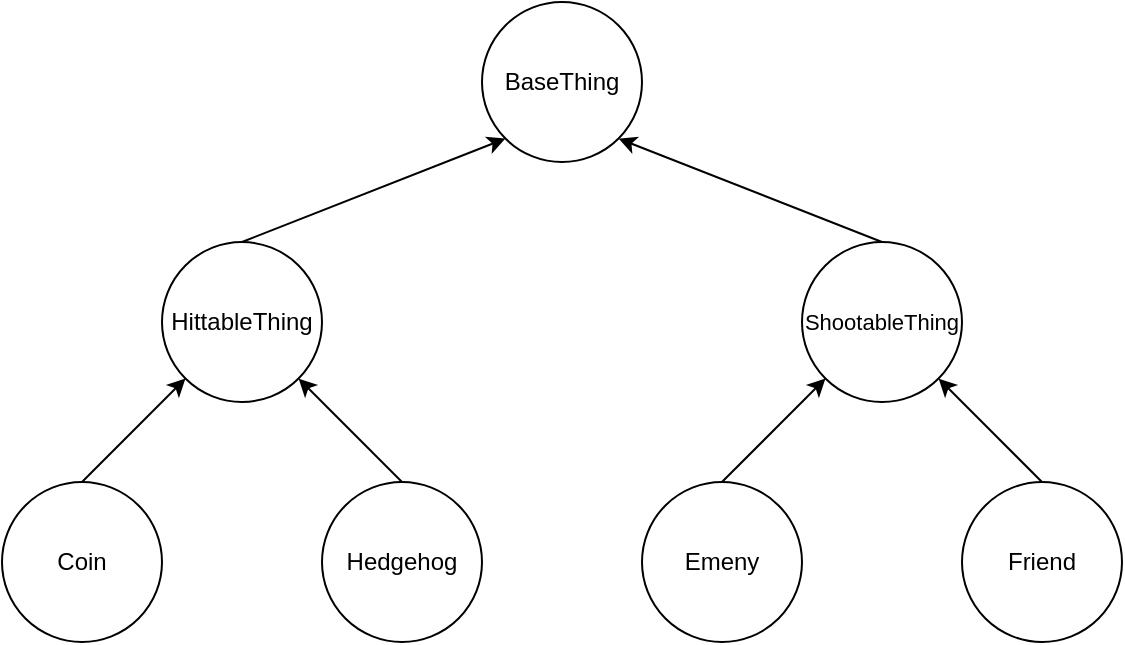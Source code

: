 <mxfile version="14.1.8" type="device" pages="6"><diagram id="YBqD3qvnHYlqpMy2ObF7" name="class_hierarchy"><mxGraphModel dx="841" dy="803" grid="1" gridSize="10" guides="1" tooltips="1" connect="1" arrows="1" fold="1" page="1" pageScale="1" pageWidth="827" pageHeight="1169" math="0" shadow="0"><root><mxCell id="YDWvxpcgDHS8BUlFURqQ-0"/><mxCell id="YDWvxpcgDHS8BUlFURqQ-1" parent="YDWvxpcgDHS8BUlFURqQ-0"/><mxCell id="YDWvxpcgDHS8BUlFURqQ-2" value="BaseThing" style="ellipse;whiteSpace=wrap;html=1;" vertex="1" parent="YDWvxpcgDHS8BUlFURqQ-1"><mxGeometry x="320" y="240" width="80" height="80" as="geometry"/></mxCell><mxCell id="YDWvxpcgDHS8BUlFURqQ-4" value="HittableThing" style="ellipse;whiteSpace=wrap;html=1;" vertex="1" parent="YDWvxpcgDHS8BUlFURqQ-1"><mxGeometry x="160" y="360" width="80" height="80" as="geometry"/></mxCell><mxCell id="YDWvxpcgDHS8BUlFURqQ-5" value="Coin" style="ellipse;whiteSpace=wrap;html=1;" vertex="1" parent="YDWvxpcgDHS8BUlFURqQ-1"><mxGeometry x="80" y="480" width="80" height="80" as="geometry"/></mxCell><mxCell id="YDWvxpcgDHS8BUlFURqQ-6" value="Hedgehog" style="ellipse;whiteSpace=wrap;html=1;" vertex="1" parent="YDWvxpcgDHS8BUlFURqQ-1"><mxGeometry x="240" y="480" width="80" height="80" as="geometry"/></mxCell><mxCell id="YDWvxpcgDHS8BUlFURqQ-10" value="" style="endArrow=classic;html=1;fontSize=11;entryX=0;entryY=1;entryDx=0;entryDy=0;exitX=0.5;exitY=0;exitDx=0;exitDy=0;" edge="1" parent="YDWvxpcgDHS8BUlFURqQ-1" source="YDWvxpcgDHS8BUlFURqQ-5" target="YDWvxpcgDHS8BUlFURqQ-4"><mxGeometry width="50" height="50" relative="1" as="geometry"><mxPoint x="80" y="450" as="sourcePoint"/><mxPoint x="130" y="400" as="targetPoint"/></mxGeometry></mxCell><mxCell id="YDWvxpcgDHS8BUlFURqQ-11" value="" style="endArrow=classic;html=1;fontSize=11;entryX=1;entryY=1;entryDx=0;entryDy=0;exitX=0.5;exitY=0;exitDx=0;exitDy=0;" edge="1" parent="YDWvxpcgDHS8BUlFURqQ-1" source="YDWvxpcgDHS8BUlFURqQ-6" target="YDWvxpcgDHS8BUlFURqQ-4"><mxGeometry width="50" height="50" relative="1" as="geometry"><mxPoint x="320" y="510" as="sourcePoint"/><mxPoint x="370" y="460" as="targetPoint"/></mxGeometry></mxCell><mxCell id="YDWvxpcgDHS8BUlFURqQ-12" value="" style="endArrow=classic;html=1;fontSize=11;entryX=0;entryY=1;entryDx=0;entryDy=0;exitX=0.5;exitY=0;exitDx=0;exitDy=0;" edge="1" parent="YDWvxpcgDHS8BUlFURqQ-1" source="YDWvxpcgDHS8BUlFURqQ-4" target="YDWvxpcgDHS8BUlFURqQ-2"><mxGeometry width="50" height="50" relative="1" as="geometry"><mxPoint x="430" y="420" as="sourcePoint"/><mxPoint x="480" y="370" as="targetPoint"/></mxGeometry></mxCell><mxCell id="YDWvxpcgDHS8BUlFURqQ-13" value="&lt;font style=&quot;font-size: 11px&quot;&gt;ShootableThing&lt;/font&gt;" style="ellipse;whiteSpace=wrap;html=1;" vertex="1" parent="YDWvxpcgDHS8BUlFURqQ-1"><mxGeometry x="480" y="360" width="80" height="80" as="geometry"/></mxCell><mxCell id="YDWvxpcgDHS8BUlFURqQ-14" value="Emeny" style="ellipse;whiteSpace=wrap;html=1;" vertex="1" parent="YDWvxpcgDHS8BUlFURqQ-1"><mxGeometry x="400" y="480" width="80" height="80" as="geometry"/></mxCell><mxCell id="YDWvxpcgDHS8BUlFURqQ-15" value="Friend" style="ellipse;whiteSpace=wrap;html=1;" vertex="1" parent="YDWvxpcgDHS8BUlFURqQ-1"><mxGeometry x="560" y="480" width="80" height="80" as="geometry"/></mxCell><mxCell id="YDWvxpcgDHS8BUlFURqQ-16" value="" style="endArrow=classic;html=1;fontSize=11;entryX=0;entryY=1;entryDx=0;entryDy=0;exitX=0.5;exitY=0;exitDx=0;exitDy=0;" edge="1" parent="YDWvxpcgDHS8BUlFURqQ-1" source="YDWvxpcgDHS8BUlFURqQ-14" target="YDWvxpcgDHS8BUlFURqQ-13"><mxGeometry width="50" height="50" relative="1" as="geometry"><mxPoint x="400" y="450" as="sourcePoint"/><mxPoint x="450" y="400" as="targetPoint"/></mxGeometry></mxCell><mxCell id="YDWvxpcgDHS8BUlFURqQ-17" value="" style="endArrow=classic;html=1;fontSize=11;entryX=1;entryY=1;entryDx=0;entryDy=0;exitX=0.5;exitY=0;exitDx=0;exitDy=0;" edge="1" parent="YDWvxpcgDHS8BUlFURqQ-1" source="YDWvxpcgDHS8BUlFURqQ-15" target="YDWvxpcgDHS8BUlFURqQ-13"><mxGeometry width="50" height="50" relative="1" as="geometry"><mxPoint x="640" y="510" as="sourcePoint"/><mxPoint x="690" y="460" as="targetPoint"/></mxGeometry></mxCell><mxCell id="YDWvxpcgDHS8BUlFURqQ-18" value="" style="endArrow=classic;html=1;fontSize=11;entryX=1;entryY=1;entryDx=0;entryDy=0;exitX=0.5;exitY=0;exitDx=0;exitDy=0;" edge="1" parent="YDWvxpcgDHS8BUlFURqQ-1" source="YDWvxpcgDHS8BUlFURqQ-13" target="YDWvxpcgDHS8BUlFURqQ-2"><mxGeometry width="50" height="50" relative="1" as="geometry"><mxPoint x="750" y="420" as="sourcePoint"/><mxPoint x="651.716" y="308.284" as="targetPoint"/></mxGeometry></mxCell></root></mxGraphModel></diagram><diagram id="WV_k6ijxmjN-cff3rMeA" name="classes"><mxGraphModel dx="1220" dy="2334" grid="1" gridSize="10" guides="1" tooltips="1" connect="1" arrows="1" fold="1" page="1" pageScale="1" pageWidth="827" pageHeight="1169" math="0" shadow="0"><root><mxCell id="0"/><mxCell id="1" parent="0"/><mxCell id="D6PMZhv9_J8mTeWddX3d-1" value="BaseThing" style="swimlane;fontStyle=1;align=center;verticalAlign=top;childLayout=stackLayout;horizontal=1;startSize=26;horizontalStack=0;resizeParent=1;resizeParentMax=0;resizeLast=0;collapsible=1;marginBottom=0;" parent="1" vertex="1"><mxGeometry x="280" y="180" width="350" height="138" as="geometry"/></mxCell><mxCell id="D6PMZhv9_J8mTeWddX3d-2" value="# Health: int" style="text;strokeColor=none;fillColor=none;align=left;verticalAlign=top;spacingLeft=4;spacingRight=4;overflow=hidden;rotatable=0;points=[[0,0.5],[1,0.5]];portConstraint=eastwest;" parent="D6PMZhv9_J8mTeWddX3d-1" vertex="1"><mxGeometry y="26" width="350" height="26" as="geometry"/></mxCell><mxCell id="D6PMZhv9_J8mTeWddX3d-44" value="# OnDeathPoints: int" style="text;strokeColor=none;fillColor=none;align=left;verticalAlign=top;spacingLeft=4;spacingRight=4;overflow=hidden;rotatable=0;points=[[0,0.5],[1,0.5]];portConstraint=eastwest;" parent="D6PMZhv9_J8mTeWddX3d-1" vertex="1"><mxGeometry y="52" width="350" height="26" as="geometry"/></mxCell><mxCell id="D6PMZhv9_J8mTeWddX3d-3" value="" style="line;strokeWidth=1;fillColor=none;align=left;verticalAlign=middle;spacingTop=-1;spacingLeft=3;spacingRight=3;rotatable=0;labelPosition=right;points=[];portConstraint=eastwest;" parent="D6PMZhv9_J8mTeWddX3d-1" vertex="1"><mxGeometry y="78" width="350" height="8" as="geometry"/></mxCell><mxCell id="D6PMZhv9_J8mTeWddX3d-4" value="+EffectOnDeath(FPC &amp;KilledBy)" style="text;strokeColor=none;fillColor=none;align=left;verticalAlign=top;spacingLeft=4;spacingRight=4;overflow=hidden;rotatable=0;points=[[0,0.5],[1,0.5]];portConstraint=eastwest;" parent="D6PMZhv9_J8mTeWddX3d-1" vertex="1"><mxGeometry y="86" width="350" height="26" as="geometry"/></mxCell><mxCell id="D6PMZhv9_J8mTeWddX3d-45" value="+TakeDamage(FPC &amp;DamagedBy, const int DamageSize)" style="text;strokeColor=none;fillColor=none;align=left;verticalAlign=top;spacingLeft=4;spacingRight=4;overflow=hidden;rotatable=0;points=[[0,0.5],[1,0.5]];portConstraint=eastwest;" parent="D6PMZhv9_J8mTeWddX3d-1" vertex="1"><mxGeometry y="112" width="350" height="26" as="geometry"/></mxCell><mxCell id="D6PMZhv9_J8mTeWddX3d-9" value="ShootableThing" style="swimlane;fontStyle=1;align=center;verticalAlign=top;childLayout=stackLayout;horizontal=1;startSize=26;horizontalStack=0;resizeParent=1;resizeParentMax=0;resizeLast=0;collapsible=1;marginBottom=0;" parent="1" vertex="1"><mxGeometry x="289" y="-50" width="335" height="112" as="geometry"/></mxCell><mxCell id="D6PMZhv9_J8mTeWddX3d-10" value="# OnHitPoints: int" style="text;strokeColor=none;fillColor=none;align=left;verticalAlign=top;spacingLeft=4;spacingRight=4;overflow=hidden;rotatable=0;points=[[0,0.5],[1,0.5]];portConstraint=eastwest;" parent="D6PMZhv9_J8mTeWddX3d-9" vertex="1"><mxGeometry y="26" width="335" height="26" as="geometry"/></mxCell><mxCell id="D6PMZhv9_J8mTeWddX3d-50" value="# Speed: float" style="text;strokeColor=none;fillColor=none;align=left;verticalAlign=top;spacingLeft=4;spacingRight=4;overflow=hidden;rotatable=0;points=[[0,0.5],[1,0.5]];portConstraint=eastwest;" parent="D6PMZhv9_J8mTeWddX3d-9" vertex="1"><mxGeometry y="52" width="335" height="26" as="geometry"/></mxCell><mxCell id="D6PMZhv9_J8mTeWddX3d-11" value="" style="line;strokeWidth=1;fillColor=none;align=left;verticalAlign=middle;spacingTop=-1;spacingLeft=3;spacingRight=3;rotatable=0;labelPosition=right;points=[];portConstraint=eastwest;" parent="D6PMZhv9_J8mTeWddX3d-9" vertex="1"><mxGeometry y="78" width="335" height="8" as="geometry"/></mxCell><mxCell id="D6PMZhv9_J8mTeWddX3d-12" value="+TakeDamage(FPC &amp;DamagedBy, const int DamageSize)" style="text;strokeColor=none;fillColor=none;align=left;verticalAlign=top;spacingLeft=4;spacingRight=4;overflow=hidden;rotatable=0;points=[[0,0.5],[1,0.5]];portConstraint=eastwest;" parent="D6PMZhv9_J8mTeWddX3d-9" vertex="1"><mxGeometry y="86" width="335" height="26" as="geometry"/></mxCell><mxCell id="D6PMZhv9_J8mTeWddX3d-17" value="HittableThing" style="swimlane;fontStyle=1;align=center;verticalAlign=top;childLayout=stackLayout;horizontal=1;startSize=26;horizontalStack=0;resizeParent=1;resizeParentMax=0;resizeLast=0;collapsible=1;marginBottom=0;" parent="1" vertex="1"><mxGeometry x="289" y="390" width="325" height="60" as="geometry"/></mxCell><mxCell id="D6PMZhv9_J8mTeWddX3d-19" value="" style="line;strokeWidth=1;fillColor=none;align=left;verticalAlign=middle;spacingTop=-1;spacingLeft=3;spacingRight=3;rotatable=0;labelPosition=right;points=[];portConstraint=eastwest;" parent="D6PMZhv9_J8mTeWddX3d-17" vertex="1"><mxGeometry y="26" width="325" height="8" as="geometry"/></mxCell><mxCell id="D6PMZhv9_J8mTeWddX3d-20" value="+TakeDamage(FPC &amp;DamagedBy, const int DamageSize)" style="text;strokeColor=none;fillColor=none;align=left;verticalAlign=top;spacingLeft=4;spacingRight=4;overflow=hidden;rotatable=0;points=[[0,0.5],[1,0.5]];portConstraint=eastwest;" parent="D6PMZhv9_J8mTeWddX3d-17" vertex="1"><mxGeometry y="34" width="325" height="26" as="geometry"/></mxCell><mxCell id="D6PMZhv9_J8mTeWddX3d-21" value="Coin" style="swimlane;fontStyle=1;align=center;verticalAlign=top;childLayout=stackLayout;horizontal=1;startSize=26;horizontalStack=0;resizeParent=1;resizeParentMax=0;resizeLast=0;collapsible=1;marginBottom=0;" parent="1" vertex="1" collapsed="1"><mxGeometry x="421.5" y="490" width="60" height="26" as="geometry"><mxRectangle x="370" y="510" width="160" height="86" as="alternateBounds"/></mxGeometry></mxCell><mxCell id="D6PMZhv9_J8mTeWddX3d-22" value="+ field: type" style="text;strokeColor=none;fillColor=none;align=left;verticalAlign=top;spacingLeft=4;spacingRight=4;overflow=hidden;rotatable=0;points=[[0,0.5],[1,0.5]];portConstraint=eastwest;" parent="D6PMZhv9_J8mTeWddX3d-21" vertex="1"><mxGeometry y="26" width="60" height="26" as="geometry"/></mxCell><mxCell id="D6PMZhv9_J8mTeWddX3d-23" value="" style="line;strokeWidth=1;fillColor=none;align=left;verticalAlign=middle;spacingTop=-1;spacingLeft=3;spacingRight=3;rotatable=0;labelPosition=right;points=[];portConstraint=eastwest;" parent="D6PMZhv9_J8mTeWddX3d-21" vertex="1"><mxGeometry y="52" width="60" height="8" as="geometry"/></mxCell><mxCell id="D6PMZhv9_J8mTeWddX3d-24" value="+ method(type): type" style="text;strokeColor=none;fillColor=none;align=left;verticalAlign=top;spacingLeft=4;spacingRight=4;overflow=hidden;rotatable=0;points=[[0,0.5],[1,0.5]];portConstraint=eastwest;" parent="D6PMZhv9_J8mTeWddX3d-21" vertex="1"><mxGeometry y="60" width="60" height="26" as="geometry"/></mxCell><mxCell id="D6PMZhv9_J8mTeWddX3d-25" value="Hedgehog" style="swimlane;fontStyle=1;align=center;verticalAlign=top;childLayout=stackLayout;horizontal=1;startSize=26;horizontalStack=0;resizeParent=1;resizeParentMax=0;resizeLast=0;collapsible=1;marginBottom=0;" parent="1" vertex="1" collapsed="1"><mxGeometry x="154" y="416" width="90" height="26" as="geometry"><mxRectangle x="130" y="470" width="160" height="86" as="alternateBounds"/></mxGeometry></mxCell><mxCell id="D6PMZhv9_J8mTeWddX3d-26" value="+ field: type" style="text;strokeColor=none;fillColor=none;align=left;verticalAlign=top;spacingLeft=4;spacingRight=4;overflow=hidden;rotatable=0;points=[[0,0.5],[1,0.5]];portConstraint=eastwest;" parent="D6PMZhv9_J8mTeWddX3d-25" vertex="1"><mxGeometry y="26" width="90" height="26" as="geometry"/></mxCell><mxCell id="D6PMZhv9_J8mTeWddX3d-27" value="" style="line;strokeWidth=1;fillColor=none;align=left;verticalAlign=middle;spacingTop=-1;spacingLeft=3;spacingRight=3;rotatable=0;labelPosition=right;points=[];portConstraint=eastwest;" parent="D6PMZhv9_J8mTeWddX3d-25" vertex="1"><mxGeometry y="52" width="90" height="8" as="geometry"/></mxCell><mxCell id="D6PMZhv9_J8mTeWddX3d-28" value="+ method(type): type" style="text;strokeColor=none;fillColor=none;align=left;verticalAlign=top;spacingLeft=4;spacingRight=4;overflow=hidden;rotatable=0;points=[[0,0.5],[1,0.5]];portConstraint=eastwest;" parent="D6PMZhv9_J8mTeWddX3d-25" vertex="1"><mxGeometry y="60" width="90" height="26" as="geometry"/></mxCell><mxCell id="D6PMZhv9_J8mTeWddX3d-30" value="" style="endArrow=block;html=1;rounded=0;exitX=0.5;exitY=0;exitDx=0;exitDy=0;entryX=0.49;entryY=1.019;entryDx=0;entryDy=0;entryPerimeter=0;endFill=0;" parent="1" source="D6PMZhv9_J8mTeWddX3d-17" target="D6PMZhv9_J8mTeWddX3d-45" edge="1"><mxGeometry width="50" height="50" relative="1" as="geometry"><mxPoint x="240" y="350" as="sourcePoint"/><mxPoint x="450" y="350" as="targetPoint"/></mxGeometry></mxCell><mxCell id="D6PMZhv9_J8mTeWddX3d-31" value="" style="endArrow=block;html=1;rounded=0;entryX=0.5;entryY=0;entryDx=0;entryDy=0;exitX=0.5;exitY=1;exitDx=0;exitDy=0;endFill=0;" parent="1" source="D6PMZhv9_J8mTeWddX3d-9" target="D6PMZhv9_J8mTeWddX3d-1" edge="1"><mxGeometry width="50" height="50" relative="1" as="geometry"><mxPoint x="270" y="110" as="sourcePoint"/><mxPoint x="320" y="60" as="targetPoint"/></mxGeometry></mxCell><mxCell id="D6PMZhv9_J8mTeWddX3d-32" value="" style="endArrow=block;html=1;rounded=0;entryX=1;entryY=0.5;entryDx=0;entryDy=0;exitX=0;exitY=0.5;exitDx=0;exitDy=0;endFill=0;" parent="1" target="D6PMZhv9_J8mTeWddX3d-26" edge="1"><mxGeometry width="50" height="50" relative="1" as="geometry"><mxPoint x="289" y="429" as="sourcePoint"/><mxPoint x="344" y="550" as="targetPoint"/></mxGeometry></mxCell><mxCell id="D6PMZhv9_J8mTeWddX3d-33" value="" style="endArrow=block;html=1;rounded=0;entryX=0.5;entryY=0;entryDx=0;entryDy=0;endFill=0;" parent="1" source="D6PMZhv9_J8mTeWddX3d-20" target="D6PMZhv9_J8mTeWddX3d-21" edge="1"><mxGeometry width="50" height="50" relative="1" as="geometry"><mxPoint x="294" y="600" as="sourcePoint"/><mxPoint x="344" y="550" as="targetPoint"/></mxGeometry></mxCell><mxCell id="D6PMZhv9_J8mTeWddX3d-34" value="Friend" style="swimlane;fontStyle=1;align=center;verticalAlign=top;childLayout=stackLayout;horizontal=1;startSize=26;horizontalStack=0;resizeParent=1;resizeParentMax=0;resizeLast=0;collapsible=1;marginBottom=0;" parent="1" vertex="1" collapsed="1"><mxGeometry x="421.5" y="-120" width="70" height="26" as="geometry"><mxRectangle x="414" y="-230" width="160" height="34" as="alternateBounds"/></mxGeometry></mxCell><mxCell id="D6PMZhv9_J8mTeWddX3d-36" value="" style="line;strokeWidth=1;fillColor=none;align=left;verticalAlign=middle;spacingTop=-1;spacingLeft=3;spacingRight=3;rotatable=0;labelPosition=right;points=[];portConstraint=eastwest;" parent="D6PMZhv9_J8mTeWddX3d-34" vertex="1"><mxGeometry y="26" width="70" height="8" as="geometry"/></mxCell><mxCell id="D6PMZhv9_J8mTeWddX3d-38" value="Emeny" style="swimlane;fontStyle=1;align=center;verticalAlign=top;childLayout=stackLayout;horizontal=1;startSize=26;horizontalStack=0;resizeParent=1;resizeParentMax=0;resizeLast=0;collapsible=1;marginBottom=0;" parent="1" vertex="1" collapsed="1"><mxGeometry x="174" y="-24" width="70" height="26" as="geometry"><mxRectangle x="140" y="-80" width="160" height="86" as="alternateBounds"/></mxGeometry></mxCell><mxCell id="D6PMZhv9_J8mTeWddX3d-39" value="+ field: type" style="text;strokeColor=none;fillColor=none;align=left;verticalAlign=top;spacingLeft=4;spacingRight=4;overflow=hidden;rotatable=0;points=[[0,0.5],[1,0.5]];portConstraint=eastwest;" parent="D6PMZhv9_J8mTeWddX3d-38" vertex="1"><mxGeometry y="26" width="70" height="26" as="geometry"/></mxCell><mxCell id="D6PMZhv9_J8mTeWddX3d-40" value="" style="line;strokeWidth=1;fillColor=none;align=left;verticalAlign=middle;spacingTop=-1;spacingLeft=3;spacingRight=3;rotatable=0;labelPosition=right;points=[];portConstraint=eastwest;" parent="D6PMZhv9_J8mTeWddX3d-38" vertex="1"><mxGeometry y="52" width="70" height="8" as="geometry"/></mxCell><mxCell id="D6PMZhv9_J8mTeWddX3d-41" value="+ method(type): type" style="text;strokeColor=none;fillColor=none;align=left;verticalAlign=top;spacingLeft=4;spacingRight=4;overflow=hidden;rotatable=0;points=[[0,0.5],[1,0.5]];portConstraint=eastwest;" parent="D6PMZhv9_J8mTeWddX3d-38" vertex="1"><mxGeometry y="60" width="70" height="26" as="geometry"/></mxCell><mxCell id="D6PMZhv9_J8mTeWddX3d-42" value="" style="endArrow=block;html=1;rounded=0;entryX=0;entryY=0.5;entryDx=0;entryDy=0;exitX=1;exitY=0.5;exitDx=0;exitDy=0;endFill=0;" parent="1" source="D6PMZhv9_J8mTeWddX3d-39" target="D6PMZhv9_J8mTeWddX3d-10" edge="1"><mxGeometry width="50" height="50" relative="1" as="geometry"><mxPoint x="119" y="70" as="sourcePoint"/><mxPoint x="169" y="20" as="targetPoint"/></mxGeometry></mxCell><mxCell id="D6PMZhv9_J8mTeWddX3d-43" value="" style="endArrow=block;html=1;rounded=0;entryX=0.5;entryY=0;entryDx=0;entryDy=0;exitX=0.5;exitY=1;exitDx=0;exitDy=0;endFill=0;" parent="1" source="D6PMZhv9_J8mTeWddX3d-34" target="D6PMZhv9_J8mTeWddX3d-9" edge="1"><mxGeometry width="50" height="50" relative="1" as="geometry"><mxPoint x="464" y="-110" as="sourcePoint"/><mxPoint x="434" y="-100" as="targetPoint"/></mxGeometry></mxCell><mxCell id="OMIwOM1Sl9Z_dmmpPhBW-1" value="FPC" style="swimlane;fontStyle=1;align=center;verticalAlign=top;childLayout=stackLayout;horizontal=1;startSize=26;horizontalStack=0;resizeParent=1;resizeParentMax=0;resizeLast=0;collapsible=1;marginBottom=0;" parent="1" vertex="1"><mxGeometry x="720" y="154" width="160" height="216" as="geometry"/></mxCell><mxCell id="ETvTs2ty2PznHaQNc-42-15" value="+Score: int" style="text;strokeColor=none;fillColor=none;align=left;verticalAlign=top;spacingLeft=4;spacingRight=4;overflow=hidden;rotatable=0;points=[[0,0.5],[1,0.5]];portConstraint=eastwest;" parent="OMIwOM1Sl9Z_dmmpPhBW-1" vertex="1"><mxGeometry y="26" width="160" height="26" as="geometry"/></mxCell><mxCell id="OMIwOM1Sl9Z_dmmpPhBW-2" value="-KillsHittableItems: int" style="text;strokeColor=none;fillColor=none;align=left;verticalAlign=top;spacingLeft=4;spacingRight=4;overflow=hidden;rotatable=0;points=[[0,0.5],[1,0.5]];portConstraint=eastwest;" parent="OMIwOM1Sl9Z_dmmpPhBW-1" vertex="1"><mxGeometry y="52" width="160" height="26" as="geometry"/></mxCell><mxCell id="XOR0ZXY1N63ZEc6MtWbP-1" value="-TotalShots: int" style="text;strokeColor=none;fillColor=none;align=left;verticalAlign=top;spacingLeft=4;spacingRight=4;overflow=hidden;rotatable=0;points=[[0,0.5],[1,0.5]];portConstraint=eastwest;" parent="OMIwOM1Sl9Z_dmmpPhBW-1" vertex="1"><mxGeometry y="78" width="160" height="26" as="geometry"/></mxCell><mxCell id="XOR0ZXY1N63ZEc6MtWbP-2" value="-TotalHits: int" style="text;strokeColor=none;fillColor=none;align=left;verticalAlign=top;spacingLeft=4;spacingRight=4;overflow=hidden;rotatable=0;points=[[0,0.5],[1,0.5]];portConstraint=eastwest;" parent="OMIwOM1Sl9Z_dmmpPhBW-1" vertex="1"><mxGeometry y="104" width="160" height="26" as="geometry"/></mxCell><mxCell id="ETvTs2ty2PznHaQNc-42-16" value="-PlayTime: float" style="text;strokeColor=none;fillColor=none;align=left;verticalAlign=top;spacingLeft=4;spacingRight=4;overflow=hidden;rotatable=0;points=[[0,0.5],[1,0.5]];portConstraint=eastwest;" parent="OMIwOM1Sl9Z_dmmpPhBW-1" vertex="1"><mxGeometry y="130" width="160" height="26" as="geometry"/></mxCell><mxCell id="XOR0ZXY1N63ZEc6MtWbP-3" value="-PassedTime: float" style="text;strokeColor=none;fillColor=none;align=left;verticalAlign=top;spacingLeft=4;spacingRight=4;overflow=hidden;rotatable=0;points=[[0,0.5],[1,0.5]];portConstraint=eastwest;" parent="OMIwOM1Sl9Z_dmmpPhBW-1" vertex="1"><mxGeometry y="156" width="160" height="26" as="geometry"/></mxCell><mxCell id="OMIwOM1Sl9Z_dmmpPhBW-3" value="" style="line;strokeWidth=1;fillColor=none;align=left;verticalAlign=middle;spacingTop=-1;spacingLeft=3;spacingRight=3;rotatable=0;labelPosition=right;points=[];portConstraint=eastwest;" parent="OMIwOM1Sl9Z_dmmpPhBW-1" vertex="1"><mxGeometry y="182" width="160" height="8" as="geometry"/></mxCell><mxCell id="OMIwOM1Sl9Z_dmmpPhBW-4" value="+Shoot()" style="text;strokeColor=none;fillColor=none;align=left;verticalAlign=top;spacingLeft=4;spacingRight=4;overflow=hidden;rotatable=0;points=[[0,0.5],[1,0.5]];portConstraint=eastwest;" parent="OMIwOM1Sl9Z_dmmpPhBW-1" vertex="1"><mxGeometry y="190" width="160" height="26" as="geometry"/></mxCell><mxCell id="ecwJx_tNxCQUqo5q8wI6-1" value="" style="endArrow=none;html=1;entryX=0;entryY=0.5;entryDx=0;entryDy=0;exitX=1;exitY=0.5;exitDx=0;exitDy=0;" parent="1" source="D6PMZhv9_J8mTeWddX3d-44" target="XOR0ZXY1N63ZEc6MtWbP-1" edge="1"><mxGeometry width="50" height="50" relative="1" as="geometry"><mxPoint x="610" y="340" as="sourcePoint"/><mxPoint x="660" y="290" as="targetPoint"/></mxGeometry></mxCell><mxCell id="ETvTs2ty2PznHaQNc-42-13" value="1" style="text;html=1;strokeColor=none;fillColor=none;align=center;verticalAlign=middle;whiteSpace=wrap;rounded=0;" parent="1" vertex="1"><mxGeometry x="690" y="226" width="40" height="20" as="geometry"/></mxCell><mxCell id="ETvTs2ty2PznHaQNc-42-14" value="1" style="text;html=1;strokeColor=none;fillColor=none;align=center;verticalAlign=middle;whiteSpace=wrap;rounded=0;" parent="1" vertex="1"><mxGeometry x="620" y="226" width="40" height="20" as="geometry"/></mxCell></root></mxGraphModel></diagram><diagram id="CdSveQYFbAnNF9R97FFe" name="liveCyclesOneObject"><mxGraphModel dx="1220" dy="1165" grid="1" gridSize="10" guides="1" tooltips="1" connect="1" arrows="1" fold="1" page="1" pageScale="1" pageWidth="827" pageHeight="1169" math="0" shadow="0"><root><mxCell id="0"/><mxCell id="1" parent="0"/><mxCell id="LSfYECT0Jhkm5DxSgx7a-1" value="FPC" style="shape=umlLifeline;perimeter=lifelinePerimeter;whiteSpace=wrap;html=1;container=1;collapsible=0;recursiveResize=0;outlineConnect=0;" parent="1" vertex="1"><mxGeometry x="80" y="40" width="70" height="360" as="geometry"/></mxCell><mxCell id="6arCD2eC8b2ko2yPp0-K-2" value="ShootableThing" style="shape=umlLifeline;perimeter=lifelinePerimeter;whiteSpace=wrap;html=1;container=1;collapsible=0;recursiveResize=0;outlineConnect=0;" parent="1" vertex="1"><mxGeometry x="200" y="120" width="100" height="250" as="geometry"/></mxCell><mxCell id="6arCD2eC8b2ko2yPp0-K-6" value="" style="rounded=0;whiteSpace=wrap;html=1;" parent="6arCD2eC8b2ko2yPp0-K-2" vertex="1"><mxGeometry x="45" y="40" width="10" height="200" as="geometry"/></mxCell><mxCell id="6arCD2eC8b2ko2yPp0-K-11" value="" style="shape=umlDestroy;whiteSpace=wrap;html=1;strokeWidth=3;" parent="6arCD2eC8b2ko2yPp0-K-2" vertex="1"><mxGeometry x="35" y="230" width="30" height="30" as="geometry"/></mxCell><mxCell id="6arCD2eC8b2ko2yPp0-K-3" value="Level" style="shape=umlLifeline;perimeter=lifelinePerimeter;whiteSpace=wrap;html=1;container=1;collapsible=0;recursiveResize=0;outlineConnect=0;" parent="1" vertex="1"><mxGeometry x="360" y="40" width="100" height="360" as="geometry"/></mxCell><mxCell id="6arCD2eC8b2ko2yPp0-K-4" value="" style="rounded=0;whiteSpace=wrap;html=1;" parent="1" vertex="1"><mxGeometry x="405" y="90" width="10" height="310" as="geometry"/></mxCell><mxCell id="6arCD2eC8b2ko2yPp0-K-5" value="" style="rounded=0;whiteSpace=wrap;html=1;" parent="1" vertex="1"><mxGeometry x="110" y="90" width="10" height="310" as="geometry"/></mxCell><mxCell id="6arCD2eC8b2ko2yPp0-K-7" value="нанести урон" style="html=1;verticalAlign=bottom;endArrow=block;" parent="1" source="LSfYECT0Jhkm5DxSgx7a-1" target="6arCD2eC8b2ko2yPp0-K-2" edge="1"><mxGeometry width="80" relative="1" as="geometry"><mxPoint x="210" y="250" as="sourcePoint"/><mxPoint x="250" y="199" as="targetPoint"/></mxGeometry></mxCell><mxCell id="6arCD2eC8b2ko2yPp0-K-8" value="создать" style="html=1;verticalAlign=bottom;endArrow=block;exitX=-0.033;exitY=0.154;exitDx=0;exitDy=0;exitPerimeter=0;" parent="1" source="6arCD2eC8b2ko2yPp0-K-4" edge="1"><mxGeometry width="80" relative="1" as="geometry"><mxPoint x="290" y="160" as="sourcePoint"/><mxPoint x="300" y="138" as="targetPoint"/></mxGeometry></mxCell><mxCell id="6arCD2eC8b2ko2yPp0-K-9" value="начислить очки" style="html=1;verticalAlign=bottom;endArrow=open;dashed=1;endSize=8;" parent="1" edge="1"><mxGeometry relative="1" as="geometry"><mxPoint x="249.5" y="244" as="sourcePoint"/><mxPoint x="115.167" y="244" as="targetPoint"/></mxGeometry></mxCell><mxCell id="6arCD2eC8b2ko2yPp0-K-10" value="нанести&lt;br&gt;смертельный урон" style="html=1;verticalAlign=bottom;endArrow=block;" parent="1" edge="1"><mxGeometry width="80" relative="1" as="geometry"><mxPoint x="115.167" y="312" as="sourcePoint"/><mxPoint x="249.5" y="312" as="targetPoint"/></mxGeometry></mxCell><mxCell id="6arCD2eC8b2ko2yPp0-K-12" value="начислить очки&lt;br&gt;за убийство" style="html=1;verticalAlign=bottom;endArrow=open;dashed=1;endSize=8;" parent="1" edge="1"><mxGeometry relative="1" as="geometry"><mxPoint x="249.5" y="365" as="sourcePoint"/><mxPoint x="120" y="365" as="targetPoint"/></mxGeometry></mxCell></root></mxGraphModel></diagram><diagram id="26Kk_c1qltCD8MqB4IQP" name="LifeCycleProgram"><mxGraphModel dx="905" dy="805" grid="1" gridSize="10" guides="1" tooltips="1" connect="1" arrows="1" fold="1" page="1" pageScale="1" pageWidth="827" pageHeight="1169" math="0" shadow="0"><root><mxCell id="BG4e7d-bAircDorYpsBB-0"/><mxCell id="BG4e7d-bAircDorYpsBB-1" parent="BG4e7d-bAircDorYpsBB-0"/><mxCell id="TKjQac-r8bTwtkHI4hHM-0" value="Главное меню" style="shape=umlLifeline;perimeter=lifelinePerimeter;whiteSpace=wrap;html=1;container=1;collapsible=0;recursiveResize=0;outlineConnect=0;fontSize=11;" vertex="1" parent="BG4e7d-bAircDorYpsBB-1"><mxGeometry x="40" y="40" width="100" height="440" as="geometry"/></mxCell><mxCell id="TKjQac-r8bTwtkHI4hHM-45" value="" style="rounded=0;whiteSpace=wrap;html=1;fontSize=11;" vertex="1" parent="TKjQac-r8bTwtkHI4hHM-0"><mxGeometry x="45" y="40" width="10" height="60" as="geometry"/></mxCell><mxCell id="TKjQac-r8bTwtkHI4hHM-47" value="" style="rounded=0;whiteSpace=wrap;html=1;fontSize=11;" vertex="1" parent="TKjQac-r8bTwtkHI4hHM-0"><mxGeometry x="45" y="300" width="10" height="40" as="geometry"/></mxCell><mxCell id="TKjQac-r8bTwtkHI4hHM-48" value="" style="rounded=0;whiteSpace=wrap;html=1;fontSize=11;" vertex="1" parent="TKjQac-r8bTwtkHI4hHM-0"><mxGeometry x="45" y="420" width="10" height="20" as="geometry"/></mxCell><mxCell id="TKjQac-r8bTwtkHI4hHM-1" value="Полигон" style="shape=umlLifeline;perimeter=lifelinePerimeter;whiteSpace=wrap;html=1;container=1;collapsible=0;recursiveResize=0;outlineConnect=0;fontSize=11;" vertex="1" parent="BG4e7d-bAircDorYpsBB-1"><mxGeometry x="199" y="120" width="100" height="100" as="geometry"/></mxCell><mxCell id="TKjQac-r8bTwtkHI4hHM-44" value="" style="rounded=0;whiteSpace=wrap;html=1;fontSize=11;" vertex="1" parent="TKjQac-r8bTwtkHI4hHM-1"><mxGeometry x="45" y="40" width="10" height="60" as="geometry"/></mxCell><mxCell id="TKjQac-r8bTwtkHI4hHM-4" value="" style="endArrow=classic;html=1;fontSize=11;" edge="1" parent="BG4e7d-bAircDorYpsBB-1" source="TKjQac-r8bTwtkHI4hHM-0"><mxGeometry width="50" height="50" relative="1" as="geometry"><mxPoint x="97.81" y="141" as="sourcePoint"/><mxPoint x="198" y="141" as="targetPoint"/></mxGeometry></mxCell><mxCell id="TKjQac-r8bTwtkHI4hHM-10" value="кнопка нажата" style="text;html=1;strokeColor=none;fillColor=none;align=center;verticalAlign=middle;whiteSpace=wrap;rounded=0;fontSize=11;" vertex="1" parent="BG4e7d-bAircDorYpsBB-1"><mxGeometry x="100" y="120" width="90" height="20" as="geometry"/></mxCell><mxCell id="TKjQac-r8bTwtkHI4hHM-11" value="Режим 1" style="shape=umlLifeline;perimeter=lifelinePerimeter;whiteSpace=wrap;html=1;container=1;collapsible=0;recursiveResize=0;outlineConnect=0;fontSize=11;" vertex="1" parent="BG4e7d-bAircDorYpsBB-1"><mxGeometry x="319" y="240" width="100" height="100" as="geometry"/></mxCell><mxCell id="TKjQac-r8bTwtkHI4hHM-40" value="" style="rounded=0;whiteSpace=wrap;html=1;fontSize=11;" vertex="1" parent="TKjQac-r8bTwtkHI4hHM-11"><mxGeometry x="45" y="40" width="10" height="20" as="geometry"/></mxCell><mxCell id="TKjQac-r8bTwtkHI4hHM-41" value="" style="rounded=0;whiteSpace=wrap;html=1;fontSize=11;" vertex="1" parent="TKjQac-r8bTwtkHI4hHM-11"><mxGeometry x="45" y="80" width="10" height="20" as="geometry"/></mxCell><mxCell id="TKjQac-r8bTwtkHI4hHM-13" value="" style="endArrow=classic;html=1;fontSize=11;" edge="1" parent="BG4e7d-bAircDorYpsBB-1" source="TKjQac-r8bTwtkHI4hHM-0"><mxGeometry width="50" height="50" relative="1" as="geometry"><mxPoint x="217.81" y="261" as="sourcePoint"/><mxPoint x="318" y="261" as="targetPoint"/></mxGeometry></mxCell><mxCell id="TKjQac-r8bTwtkHI4hHM-16" value="кнопка нажата" style="text;html=1;strokeColor=none;fillColor=none;align=center;verticalAlign=middle;whiteSpace=wrap;rounded=0;fontSize=11;" vertex="1" parent="BG4e7d-bAircDorYpsBB-1"><mxGeometry x="160" y="240" width="90" height="20" as="geometry"/></mxCell><mxCell id="TKjQac-r8bTwtkHI4hHM-17" value="Режим 2" style="shape=umlLifeline;perimeter=lifelinePerimeter;whiteSpace=wrap;html=1;container=1;collapsible=0;recursiveResize=0;outlineConnect=0;fontSize=11;" vertex="1" parent="BG4e7d-bAircDorYpsBB-1"><mxGeometry x="439" y="360" width="100" height="100" as="geometry"/></mxCell><mxCell id="TKjQac-r8bTwtkHI4hHM-43" value="" style="rounded=0;whiteSpace=wrap;html=1;fontSize=11;" vertex="1" parent="TKjQac-r8bTwtkHI4hHM-17"><mxGeometry x="45" y="80" width="10" height="20" as="geometry"/></mxCell><mxCell id="TKjQac-r8bTwtkHI4hHM-19" value="" style="endArrow=classic;html=1;fontSize=11;" edge="1" parent="BG4e7d-bAircDorYpsBB-1" source="TKjQac-r8bTwtkHI4hHM-0"><mxGeometry width="50" height="50" relative="1" as="geometry"><mxPoint x="337.81" y="381" as="sourcePoint"/><mxPoint x="438" y="381" as="targetPoint"/></mxGeometry></mxCell><mxCell id="TKjQac-r8bTwtkHI4hHM-22" value="кнопка нажата" style="text;html=1;strokeColor=none;fillColor=none;align=center;verticalAlign=middle;whiteSpace=wrap;rounded=0;fontSize=11;" vertex="1" parent="BG4e7d-bAircDorYpsBB-1"><mxGeometry x="220" y="360" width="90" height="20" as="geometry"/></mxCell><mxCell id="TKjQac-r8bTwtkHI4hHM-24" value="Экран подведения итогов" style="shape=umlLifeline;perimeter=lifelinePerimeter;whiteSpace=wrap;html=1;container=1;collapsible=0;recursiveResize=0;outlineConnect=0;fontSize=11;" vertex="1" parent="BG4e7d-bAircDorYpsBB-1"><mxGeometry x="560" y="40" width="100" height="440" as="geometry"/></mxCell><mxCell id="TKjQac-r8bTwtkHI4hHM-18" value="" style="rounded=0;whiteSpace=wrap;html=1;fontSize=11;" vertex="1" parent="TKjQac-r8bTwtkHI4hHM-24"><mxGeometry x="45" y="260" width="10" height="20" as="geometry"/></mxCell><mxCell id="TKjQac-r8bTwtkHI4hHM-39" value="" style="rounded=0;whiteSpace=wrap;html=1;fontSize=11;" vertex="1" parent="TKjQac-r8bTwtkHI4hHM-24"><mxGeometry x="45" y="384" width="10" height="16" as="geometry"/></mxCell><mxCell id="TKjQac-r8bTwtkHI4hHM-27" value="" style="endArrow=classic;html=1;fontSize=11;" edge="1" parent="BG4e7d-bAircDorYpsBB-1" target="TKjQac-r8bTwtkHI4hHM-24"><mxGeometry width="50" height="50" relative="1" as="geometry"><mxPoint x="490" y="421.3" as="sourcePoint"/><mxPoint x="590" y="421.3" as="targetPoint"/></mxGeometry></mxCell><mxCell id="TKjQac-r8bTwtkHI4hHM-29" value="время закончилось" style="text;html=1;strokeColor=none;fillColor=none;align=center;verticalAlign=middle;whiteSpace=wrap;rounded=0;fontSize=11;" vertex="1" parent="BG4e7d-bAircDorYpsBB-1"><mxGeometry x="499" y="404" width="101" height="20" as="geometry"/></mxCell><mxCell id="TKjQac-r8bTwtkHI4hHM-30" value="" style="endArrow=classic;html=1;fontSize=11;" edge="1" parent="BG4e7d-bAircDorYpsBB-1"><mxGeometry width="50" height="50" relative="1" as="geometry"><mxPoint x="370" y="301" as="sourcePoint"/><mxPoint x="609.5" y="301" as="targetPoint"/></mxGeometry></mxCell><mxCell id="TKjQac-r8bTwtkHI4hHM-31" value="время закончилось" style="text;html=1;strokeColor=none;fillColor=none;align=center;verticalAlign=middle;whiteSpace=wrap;rounded=0;fontSize=11;" vertex="1" parent="BG4e7d-bAircDorYpsBB-1"><mxGeometry x="404" y="282" width="146" height="20" as="geometry"/></mxCell><mxCell id="TKjQac-r8bTwtkHI4hHM-33" value="" style="html=1;verticalAlign=bottom;endArrow=open;dashed=1;endSize=8;fontSize=11;entryX=1;entryY=0;entryDx=0;entryDy=0;" edge="1" parent="BG4e7d-bAircDorYpsBB-1" target="TKjQac-r8bTwtkHI4hHM-46"><mxGeometry relative="1" as="geometry"><mxPoint x="250" y="220" as="sourcePoint"/><mxPoint x="100" y="220" as="targetPoint"/></mxGeometry></mxCell><mxCell id="TKjQac-r8bTwtkHI4hHM-34" value="" style="html=1;verticalAlign=bottom;endArrow=open;dashed=1;endSize=8;fontSize=11;entryX=1;entryY=0;entryDx=0;entryDy=0;" edge="1" parent="BG4e7d-bAircDorYpsBB-1" target="TKjQac-r8bTwtkHI4hHM-47"><mxGeometry relative="1" as="geometry"><mxPoint x="370" y="340" as="sourcePoint"/><mxPoint x="100" y="340" as="targetPoint"/></mxGeometry></mxCell><mxCell id="TKjQac-r8bTwtkHI4hHM-35" value="" style="html=1;verticalAlign=bottom;endArrow=open;dashed=1;endSize=8;fontSize=11;entryX=1;entryY=0;entryDx=0;entryDy=0;" edge="1" parent="BG4e7d-bAircDorYpsBB-1" target="TKjQac-r8bTwtkHI4hHM-48"><mxGeometry relative="1" as="geometry"><mxPoint x="490" y="460" as="sourcePoint"/><mxPoint x="100" y="460" as="targetPoint"/></mxGeometry></mxCell><mxCell id="TKjQac-r8bTwtkHI4hHM-36" value="" style="html=1;verticalAlign=bottom;endArrow=open;dashed=1;endSize=8;fontSize=11;entryX=0.75;entryY=0;entryDx=0;entryDy=0;" edge="1" parent="BG4e7d-bAircDorYpsBB-1" target="TKjQac-r8bTwtkHI4hHM-43"><mxGeometry relative="1" as="geometry"><mxPoint x="612" y="440" as="sourcePoint"/><mxPoint x="500" y="440" as="targetPoint"/></mxGeometry></mxCell><mxCell id="TKjQac-r8bTwtkHI4hHM-37" value="" style="html=1;verticalAlign=bottom;endArrow=open;dashed=1;endSize=8;fontSize=11;entryX=0.75;entryY=0;entryDx=0;entryDy=0;" edge="1" parent="BG4e7d-bAircDorYpsBB-1" target="TKjQac-r8bTwtkHI4hHM-41"><mxGeometry relative="1" as="geometry"><mxPoint x="610" y="320" as="sourcePoint"/><mxPoint x="380" y="320" as="targetPoint"/></mxGeometry></mxCell><mxCell id="TKjQac-r8bTwtkHI4hHM-42" value="" style="rounded=0;whiteSpace=wrap;html=1;fontSize=11;" vertex="1" parent="BG4e7d-bAircDorYpsBB-1"><mxGeometry x="484" y="400" width="10" height="20" as="geometry"/></mxCell><mxCell id="TKjQac-r8bTwtkHI4hHM-46" value="" style="rounded=0;whiteSpace=wrap;html=1;fontSize=11;" vertex="1" parent="BG4e7d-bAircDorYpsBB-1"><mxGeometry x="85" y="220" width="10" height="40" as="geometry"/></mxCell><mxCell id="TKjQac-r8bTwtkHI4hHM-50" value="" style="shape=umlDestroy;whiteSpace=wrap;html=1;strokeWidth=3;fontSize=11;" vertex="1" parent="BG4e7d-bAircDorYpsBB-1"><mxGeometry x="234" y="205" width="30" height="30" as="geometry"/></mxCell><mxCell id="TKjQac-r8bTwtkHI4hHM-51" value="" style="shape=umlDestroy;whiteSpace=wrap;html=1;strokeWidth=3;fontSize=11;" vertex="1" parent="BG4e7d-bAircDorYpsBB-1"><mxGeometry x="354" y="326" width="30" height="30" as="geometry"/></mxCell><mxCell id="TKjQac-r8bTwtkHI4hHM-52" value="" style="shape=umlDestroy;whiteSpace=wrap;html=1;strokeWidth=3;fontSize=11;" vertex="1" parent="BG4e7d-bAircDorYpsBB-1"><mxGeometry x="474" y="446" width="30" height="30" as="geometry"/></mxCell></root></mxGraphModel></diagram><diagram id="TS1SJhAZo-bJLE-qt9fC" name="StatesDiagram"><mxGraphModel dx="905" dy="805" grid="1" gridSize="10" guides="1" tooltips="1" connect="1" arrows="1" fold="1" page="1" pageScale="1" pageWidth="827" pageHeight="1169" math="0" shadow="0"><root><mxCell id="x09zTYogi2ku-4po8qdK-0"/><mxCell id="x09zTYogi2ku-4po8qdK-1" parent="x09zTYogi2ku-4po8qdK-0"/><mxCell id="x09zTYogi2ku-4po8qdK-2" value="" style="ellipse;html=1;shape=endState;fillColor=#000000;strokeColor=#ff0000;fontSize=11;" vertex="1" parent="x09zTYogi2ku-4po8qdK-1"><mxGeometry x="240" y="790" width="30" height="30" as="geometry"/></mxCell><mxCell id="x09zTYogi2ku-4po8qdK-3" value="" style="ellipse;html=1;shape=startState;fillColor=#000000;strokeColor=#ff0000;fontSize=11;" vertex="1" parent="x09zTYogi2ku-4po8qdK-1"><mxGeometry x="240" y="240" width="30" height="30" as="geometry"/></mxCell><mxCell id="x09zTYogi2ku-4po8qdK-4" value="" style="edgeStyle=orthogonalEdgeStyle;html=1;verticalAlign=bottom;endArrow=open;endSize=8;strokeColor=#ff0000;fontSize=11;entryX=0.5;entryY=0;entryDx=0;entryDy=0;" edge="1" source="x09zTYogi2ku-4po8qdK-3" parent="x09zTYogi2ku-4po8qdK-1" target="x09zTYogi2ku-4po8qdK-5"><mxGeometry relative="1" as="geometry"><mxPoint x="255" y="330" as="targetPoint"/></mxGeometry></mxCell><mxCell id="x09zTYogi2ku-4po8qdK-5" value="создан" style="rounded=1;whiteSpace=wrap;html=1;fontSize=11;" vertex="1" parent="x09zTYogi2ku-4po8qdK-1"><mxGeometry x="195" y="360" width="120" height="60" as="geometry"/></mxCell><mxCell id="x09zTYogi2ku-4po8qdK-6" value="движется" style="rounded=1;whiteSpace=wrap;html=1;fontSize=11;" vertex="1" parent="x09zTYogi2ku-4po8qdK-1"><mxGeometry x="195" y="520" width="120" height="60" as="geometry"/></mxCell><mxCell id="x09zTYogi2ku-4po8qdK-7" value="уничтожен" style="rounded=1;whiteSpace=wrap;html=1;fontSize=11;" vertex="1" parent="x09zTYogi2ku-4po8qdK-1"><mxGeometry x="195" y="670" width="120" height="60" as="geometry"/></mxCell><mxCell id="x09zTYogi2ku-4po8qdK-9" value="" style="edgeStyle=orthogonalEdgeStyle;html=1;verticalAlign=bottom;endArrow=open;endSize=8;strokeColor=#ff0000;fontSize=11;entryX=0.5;entryY=0;entryDx=0;entryDy=0;exitX=0.5;exitY=1;exitDx=0;exitDy=0;" edge="1" parent="x09zTYogi2ku-4po8qdK-1" source="x09zTYogi2ku-4po8qdK-5" target="x09zTYogi2ku-4po8qdK-6"><mxGeometry relative="1" as="geometry"><mxPoint x="370" y="510" as="targetPoint"/><mxPoint x="370" y="420" as="sourcePoint"/></mxGeometry></mxCell><mxCell id="x09zTYogi2ku-4po8qdK-10" value="" style="edgeStyle=orthogonalEdgeStyle;html=1;verticalAlign=bottom;endArrow=open;endSize=8;strokeColor=#ff0000;fontSize=11;entryX=0.5;entryY=0;entryDx=0;entryDy=0;exitX=0.5;exitY=1;exitDx=0;exitDy=0;" edge="1" parent="x09zTYogi2ku-4po8qdK-1" source="x09zTYogi2ku-4po8qdK-6" target="x09zTYogi2ku-4po8qdK-7"><mxGeometry relative="1" as="geometry"><mxPoint x="254.71" y="660" as="targetPoint"/><mxPoint x="254.71" y="570" as="sourcePoint"/></mxGeometry></mxCell><mxCell id="x09zTYogi2ku-4po8qdK-11" value="" style="edgeStyle=orthogonalEdgeStyle;html=1;verticalAlign=bottom;endArrow=open;endSize=8;strokeColor=#ff0000;fontSize=11;entryX=0.5;entryY=0;entryDx=0;entryDy=0;exitX=0.5;exitY=1;exitDx=0;exitDy=0;" edge="1" parent="x09zTYogi2ku-4po8qdK-1" source="x09zTYogi2ku-4po8qdK-7" target="x09zTYogi2ku-4po8qdK-2"><mxGeometry relative="1" as="geometry"><mxPoint x="380" y="840" as="targetPoint"/><mxPoint x="380" y="750" as="sourcePoint"/></mxGeometry></mxCell><mxCell id="x09zTYogi2ku-4po8qdK-12" value="объект создан, назначены все свойства" style="text;html=1;strokeColor=none;fillColor=none;align=center;verticalAlign=middle;whiteSpace=wrap;rounded=0;fontSize=11;" vertex="1" parent="x09zTYogi2ku-4po8qdK-1"><mxGeometry x="255" y="290" width="90" height="50" as="geometry"/></mxCell><mxCell id="x09zTYogi2ku-4po8qdK-13" value="время ожиданияя перед началом движения прошло" style="text;html=1;strokeColor=none;fillColor=none;align=center;verticalAlign=middle;whiteSpace=wrap;rounded=0;fontSize=11;" vertex="1" parent="x09zTYogi2ku-4po8qdK-1"><mxGeometry x="255" y="440" width="100" height="50" as="geometry"/></mxCell><mxCell id="x09zTYogi2ku-4po8qdK-14" value="запределами поля зрения ГГ или ГГ нанёс смертельный урон" style="text;html=1;strokeColor=none;fillColor=none;align=center;verticalAlign=middle;whiteSpace=wrap;rounded=0;fontSize=11;" vertex="1" parent="x09zTYogi2ku-4po8qdK-1"><mxGeometry x="255" y="600" width="100" height="50" as="geometry"/></mxCell></root></mxGraphModel></diagram><diagram id="FOzSwFM5Eng3xqGag1Ov" name="DTD"><mxGraphModel dx="905" dy="805" grid="1" gridSize="10" guides="1" tooltips="1" connect="1" arrows="1" fold="1" page="1" pageScale="1" pageWidth="827" pageHeight="1169" math="0" shadow="0"><root><mxCell id="TpRmel8zcDuYRtvt_yiB-0"/><mxCell id="TpRmel8zcDuYRtvt_yiB-1" parent="TpRmel8zcDuYRtvt_yiB-0"/><mxCell id="TpRmel8zcDuYRtvt_yiB-2" value="Главный Герой" style="rounded=1;whiteSpace=wrap;html=1;fontSize=11;" vertex="1" parent="TpRmel8zcDuYRtvt_yiB-1"><mxGeometry x="240" y="320" width="120" height="60" as="geometry"/></mxCell><mxCell id="TpRmel8zcDuYRtvt_yiB-3" value="Базовый класс объекта&lt;br&gt;(BaseThing)" style="rounded=1;whiteSpace=wrap;html=1;fontSize=11;" vertex="1" parent="TpRmel8zcDuYRtvt_yiB-1"><mxGeometry x="480" y="320" width="120" height="60" as="geometry"/></mxCell><mxCell id="TpRmel8zcDuYRtvt_yiB-4" value="" style="endArrow=classic;html=1;fontSize=11;exitX=1;exitY=0.25;exitDx=0;exitDy=0;entryX=0;entryY=0.25;entryDx=0;entryDy=0;" edge="1" parent="TpRmel8zcDuYRtvt_yiB-1" source="TpRmel8zcDuYRtvt_yiB-2" target="TpRmel8zcDuYRtvt_yiB-3"><mxGeometry width="50" height="50" relative="1" as="geometry"><mxPoint x="410" y="410" as="sourcePoint"/><mxPoint x="460" y="360" as="targetPoint"/></mxGeometry></mxCell><mxCell id="TpRmel8zcDuYRtvt_yiB-5" value="" style="endArrow=classic;html=1;fontSize=11;entryX=1;entryY=0.75;entryDx=0;entryDy=0;exitX=0;exitY=0.75;exitDx=0;exitDy=0;" edge="1" parent="TpRmel8zcDuYRtvt_yiB-1" source="TpRmel8zcDuYRtvt_yiB-3" target="TpRmel8zcDuYRtvt_yiB-2"><mxGeometry width="50" height="50" relative="1" as="geometry"><mxPoint x="410" y="410" as="sourcePoint"/><mxPoint x="460" y="360" as="targetPoint"/></mxGeometry></mxCell><mxCell id="TpRmel8zcDuYRtvt_yiB-6" value="" style="endArrow=classic;html=1;fontSize=11;exitX=0.5;exitY=1;exitDx=0;exitDy=0;entryX=0.5;entryY=0;entryDx=0;entryDy=0;" edge="1" parent="TpRmel8zcDuYRtvt_yiB-1" source="TpRmel8zcDuYRtvt_yiB-2" target="TpRmel8zcDuYRtvt_yiB-7"><mxGeometry width="50" height="50" relative="1" as="geometry"><mxPoint x="320" y="510" as="sourcePoint"/><mxPoint x="300" y="420" as="targetPoint"/></mxGeometry></mxCell><mxCell id="TpRmel8zcDuYRtvt_yiB-7" value="Пользовательский интерфейс" style="rounded=1;whiteSpace=wrap;html=1;fontSize=11;" vertex="1" parent="TpRmel8zcDuYRtvt_yiB-1"><mxGeometry x="240" y="480" width="120" height="60" as="geometry"/></mxCell><mxCell id="TpRmel8zcDuYRtvt_yiB-8" value="урон" style="text;html=1;strokeColor=none;fillColor=none;align=center;verticalAlign=middle;whiteSpace=wrap;rounded=0;fontSize=11;" vertex="1" parent="TpRmel8zcDuYRtvt_yiB-1"><mxGeometry x="360" y="310" width="120" height="30" as="geometry"/></mxCell><mxCell id="TpRmel8zcDuYRtvt_yiB-9" value="очки" style="text;html=1;strokeColor=none;fillColor=none;align=center;verticalAlign=middle;whiteSpace=wrap;rounded=0;fontSize=11;" vertex="1" parent="TpRmel8zcDuYRtvt_yiB-1"><mxGeometry x="360" y="360" width="120" height="30" as="geometry"/></mxCell><mxCell id="TpRmel8zcDuYRtvt_yiB-10" value="очки, количество выстрелов и попаданий" style="text;html=1;strokeColor=none;fillColor=none;align=center;verticalAlign=middle;whiteSpace=wrap;rounded=0;fontSize=11;" vertex="1" parent="TpRmel8zcDuYRtvt_yiB-1"><mxGeometry x="230" y="380" width="70" height="100" as="geometry"/></mxCell></root></mxGraphModel></diagram></mxfile>
